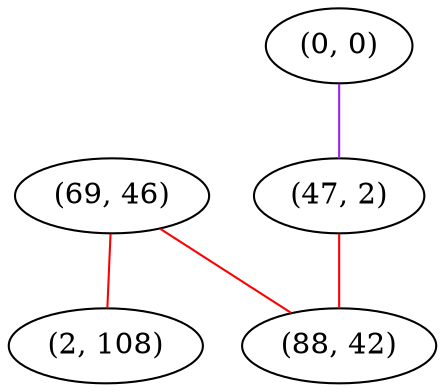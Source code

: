 graph "" {
"(69, 46)";
"(0, 0)";
"(2, 108)";
"(47, 2)";
"(88, 42)";
"(69, 46)" -- "(2, 108)"  [color=red, key=0, weight=1];
"(69, 46)" -- "(88, 42)"  [color=red, key=0, weight=1];
"(0, 0)" -- "(47, 2)"  [color=purple, key=0, weight=4];
"(47, 2)" -- "(88, 42)"  [color=red, key=0, weight=1];
}
